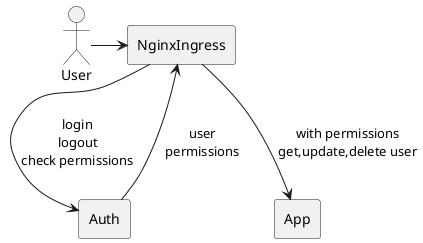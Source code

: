 @startuml

actor User
rectangle NginxIngress
rectangle Auth
rectangle App

User->NginxIngress
NginxIngress-->Auth: login\nlogout\ncheck permissions
Auth -> NginxIngress: user\npermissions
NginxIngress-->App: with permissions\nget,update,delete user  

@enduml
